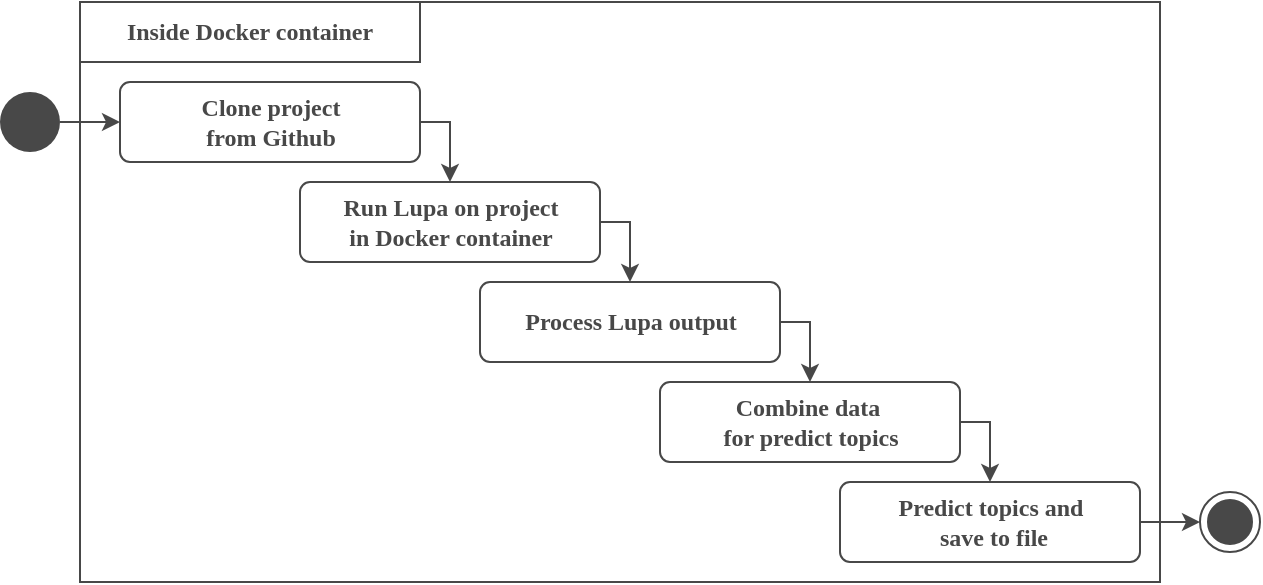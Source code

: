 <mxfile version="18.1.2" type="device"><diagram id="61VdjfadAhDr90nPG6A9" name="Page-1"><mxGraphModel dx="1350" dy="832" grid="1" gridSize="10" guides="1" tooltips="1" connect="1" arrows="1" fold="1" page="1" pageScale="1" pageWidth="827" pageHeight="1169" math="0" shadow="0"><root><mxCell id="0"/><mxCell id="1" parent="0"/><mxCell id="ZyDjGKNW5lW1wBbyx44E-3" value="" style="rounded=0;whiteSpace=wrap;html=1;strokeColor=#484848;" vertex="1" parent="1"><mxGeometry x="430" y="360" width="540" height="290" as="geometry"/></mxCell><mxCell id="WbfAhR3PzNlKg7V9zck_-1" style="edgeStyle=orthogonalEdgeStyle;rounded=0;orthogonalLoop=1;jettySize=auto;html=1;exitX=1;exitY=0.5;exitDx=0;exitDy=0;entryX=0;entryY=0.5;entryDx=0;entryDy=0;strokeColor=#484848;fontColor=#484848;" parent="1" source="WbfAhR3PzNlKg7V9zck_-2" target="WbfAhR3PzNlKg7V9zck_-8" edge="1"><mxGeometry relative="1" as="geometry"><Array as="points"><mxPoint x="450" y="420"/></Array><mxPoint x="220" y="444" as="targetPoint"/></mxGeometry></mxCell><mxCell id="WbfAhR3PzNlKg7V9zck_-2" value="" style="ellipse;fillColor=#484848;strokeColor=none;" parent="1" vertex="1"><mxGeometry x="390" y="405" width="30" height="30" as="geometry"/></mxCell><mxCell id="WbfAhR3PzNlKg7V9zck_-8" value="&lt;font color=&quot;#484848&quot;&gt;&lt;b&gt;Clone project &lt;br&gt;from Github&lt;/b&gt;&lt;/font&gt;" style="html=1;align=center;verticalAlign=middle;rounded=1;absoluteArcSize=1;arcSize=10;dashed=0;fillColor=#FFFFFF;strokeColor=#484848;fontFamily=Montserrat;fontSource=https%3A%2F%2Ffonts.googleapis.com%2Fcss%3Ffamily%3DMontserrat;" parent="1" vertex="1"><mxGeometry x="450" y="400" width="150" height="40" as="geometry"/></mxCell><mxCell id="D_i69omSW4-4UMKgqZ6J-20" value="" style="edgeStyle=orthogonalEdgeStyle;rounded=0;orthogonalLoop=1;jettySize=auto;html=1;strokeColor=#484848;exitX=1;exitY=0.5;exitDx=0;exitDy=0;entryX=0.5;entryY=0;entryDx=0;entryDy=0;fontColor=#484848;" parent="1" source="WbfAhR3PzNlKg7V9zck_-8" target="ZyDjGKNW5lW1wBbyx44E-4" edge="1"><mxGeometry x="-0.111" relative="1" as="geometry"><mxPoint x="180" y="420" as="sourcePoint"/><mxPoint x="135" y="380" as="targetPoint"/><Array as="points"/><mxPoint as="offset"/></mxGeometry></mxCell><mxCell id="ZyDjGKNW5lW1wBbyx44E-4" value="&lt;font color=&quot;#484848&quot;&gt;&lt;b&gt;Run Lupa on project &lt;br&gt;in Docker container&lt;/b&gt;&lt;/font&gt;" style="html=1;align=center;verticalAlign=middle;rounded=1;absoluteArcSize=1;arcSize=10;dashed=0;fillColor=#FFFFFF;strokeColor=#484848;fontFamily=Montserrat;fontSource=https%3A%2F%2Ffonts.googleapis.com%2Fcss%3Ffamily%3DMontserrat;" vertex="1" parent="1"><mxGeometry x="540" y="450" width="150" height="40" as="geometry"/></mxCell><mxCell id="ZyDjGKNW5lW1wBbyx44E-5" value="&lt;font color=&quot;#484848&quot;&gt;&lt;b&gt;Process Lupa output&lt;br&gt;&lt;/b&gt;&lt;/font&gt;" style="html=1;align=center;verticalAlign=middle;rounded=1;absoluteArcSize=1;arcSize=10;dashed=0;fillColor=#FFFFFF;strokeColor=#484848;fontFamily=Montserrat;fontSource=https%3A%2F%2Ffonts.googleapis.com%2Fcss%3Ffamily%3DMontserrat;" vertex="1" parent="1"><mxGeometry x="630" y="500" width="150" height="40" as="geometry"/></mxCell><mxCell id="ZyDjGKNW5lW1wBbyx44E-6" value="&lt;font color=&quot;#484848&quot;&gt;&lt;b&gt;Combine data&amp;nbsp;&lt;br&gt;for predict topics&lt;br&gt;&lt;/b&gt;&lt;/font&gt;" style="html=1;align=center;verticalAlign=middle;rounded=1;absoluteArcSize=1;arcSize=10;dashed=0;fillColor=#FFFFFF;strokeColor=#484848;fontFamily=Montserrat;fontSource=https%3A%2F%2Ffonts.googleapis.com%2Fcss%3Ffamily%3DMontserrat;" vertex="1" parent="1"><mxGeometry x="720" y="550" width="150" height="40" as="geometry"/></mxCell><mxCell id="ZyDjGKNW5lW1wBbyx44E-7" value="&lt;font color=&quot;#484848&quot;&gt;&lt;b&gt;Predict topics and&lt;br&gt;&amp;nbsp;save to file&lt;br&gt;&lt;/b&gt;&lt;/font&gt;" style="html=1;align=center;verticalAlign=middle;rounded=1;absoluteArcSize=1;arcSize=10;dashed=0;fillColor=#FFFFFF;strokeColor=#484848;fontFamily=Montserrat;fontSource=https%3A%2F%2Ffonts.googleapis.com%2Fcss%3Ffamily%3DMontserrat;" vertex="1" parent="1"><mxGeometry x="810" y="600" width="150" height="40" as="geometry"/></mxCell><mxCell id="ZyDjGKNW5lW1wBbyx44E-8" value="" style="ellipse;html=1;shape=endState;fillColor=#484848;strokeColor=#484848;" vertex="1" parent="1"><mxGeometry x="990" y="605" width="30" height="30" as="geometry"/></mxCell><mxCell id="ZyDjGKNW5lW1wBbyx44E-9" value="" style="edgeStyle=orthogonalEdgeStyle;rounded=0;orthogonalLoop=1;jettySize=auto;html=1;strokeColor=#484848;exitX=1;exitY=0.5;exitDx=0;exitDy=0;entryX=0.5;entryY=0;entryDx=0;entryDy=0;fontColor=#484848;" edge="1" parent="1" source="ZyDjGKNW5lW1wBbyx44E-4" target="ZyDjGKNW5lW1wBbyx44E-5"><mxGeometry x="-0.111" relative="1" as="geometry"><mxPoint x="610" y="425" as="sourcePoint"/><mxPoint x="625" y="460" as="targetPoint"/><Array as="points"/><mxPoint as="offset"/></mxGeometry></mxCell><mxCell id="ZyDjGKNW5lW1wBbyx44E-10" value="" style="edgeStyle=orthogonalEdgeStyle;rounded=0;orthogonalLoop=1;jettySize=auto;html=1;strokeColor=#484848;exitX=1;exitY=0.5;exitDx=0;exitDy=0;entryX=0.5;entryY=0;entryDx=0;entryDy=0;fontColor=#484848;" edge="1" parent="1" source="ZyDjGKNW5lW1wBbyx44E-5" target="ZyDjGKNW5lW1wBbyx44E-6"><mxGeometry x="-0.111" relative="1" as="geometry"><mxPoint x="620" y="435" as="sourcePoint"/><mxPoint x="635" y="470" as="targetPoint"/><Array as="points"/><mxPoint as="offset"/></mxGeometry></mxCell><mxCell id="ZyDjGKNW5lW1wBbyx44E-11" value="" style="edgeStyle=orthogonalEdgeStyle;rounded=0;orthogonalLoop=1;jettySize=auto;html=1;strokeColor=#484848;exitX=1;exitY=0.5;exitDx=0;exitDy=0;entryX=0.5;entryY=0;entryDx=0;entryDy=0;fontColor=#484848;" edge="1" parent="1" source="ZyDjGKNW5lW1wBbyx44E-6" target="ZyDjGKNW5lW1wBbyx44E-7"><mxGeometry x="-0.111" relative="1" as="geometry"><mxPoint x="790" y="530" as="sourcePoint"/><mxPoint x="805" y="560" as="targetPoint"/><Array as="points"/><mxPoint as="offset"/></mxGeometry></mxCell><mxCell id="ZyDjGKNW5lW1wBbyx44E-12" value="" style="edgeStyle=orthogonalEdgeStyle;rounded=0;orthogonalLoop=1;jettySize=auto;html=1;strokeColor=#484848;exitX=1;exitY=0.5;exitDx=0;exitDy=0;entryX=0;entryY=0.5;entryDx=0;entryDy=0;fontColor=#484848;" edge="1" parent="1" source="ZyDjGKNW5lW1wBbyx44E-7" target="ZyDjGKNW5lW1wBbyx44E-8"><mxGeometry x="-0.111" relative="1" as="geometry"><mxPoint x="880" y="580" as="sourcePoint"/><mxPoint x="895" y="610" as="targetPoint"/><Array as="points"/><mxPoint as="offset"/></mxGeometry></mxCell><mxCell id="ZyDjGKNW5lW1wBbyx44E-16" value="&lt;font face=&quot;Montserrat&quot;&gt;&lt;b&gt;Inside Docker container&lt;/b&gt;&lt;/font&gt;" style="rounded=0;whiteSpace=wrap;html=1;labelBackgroundColor=none;labelBorderColor=none;fontFamily=Montserrat Semibold;fontColor=#484848;strokeColor=#484848;" vertex="1" parent="1"><mxGeometry x="430" y="360" width="170" height="30" as="geometry"/></mxCell></root></mxGraphModel></diagram></mxfile>
